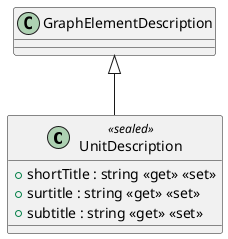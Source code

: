 @startuml
class UnitDescription <<sealed>> {
    + shortTitle : string <<get>> <<set>>
    + surtitle : string <<get>> <<set>>
    + subtitle : string <<get>> <<set>>
}
GraphElementDescription <|-- UnitDescription
@enduml
